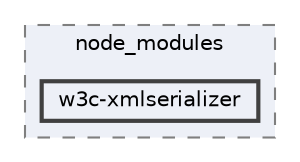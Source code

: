 digraph "pkiclassroomrescheduler/src/main/frontend/node_modules/w3c-xmlserializer"
{
 // LATEX_PDF_SIZE
  bgcolor="transparent";
  edge [fontname=Helvetica,fontsize=10,labelfontname=Helvetica,labelfontsize=10];
  node [fontname=Helvetica,fontsize=10,shape=box,height=0.2,width=0.4];
  compound=true
  subgraph clusterdir_72953eda66ccb3a2722c28e1c3e6c23b {
    graph [ bgcolor="#edf0f7", pencolor="grey50", label="node_modules", fontname=Helvetica,fontsize=10 style="filled,dashed", URL="dir_72953eda66ccb3a2722c28e1c3e6c23b.html",tooltip=""]
  dir_0b3da52ae166b07c5edfe6a43363b12a [label="w3c-xmlserializer", fillcolor="#edf0f7", color="grey25", style="filled,bold", URL="dir_0b3da52ae166b07c5edfe6a43363b12a.html",tooltip=""];
  }
}
